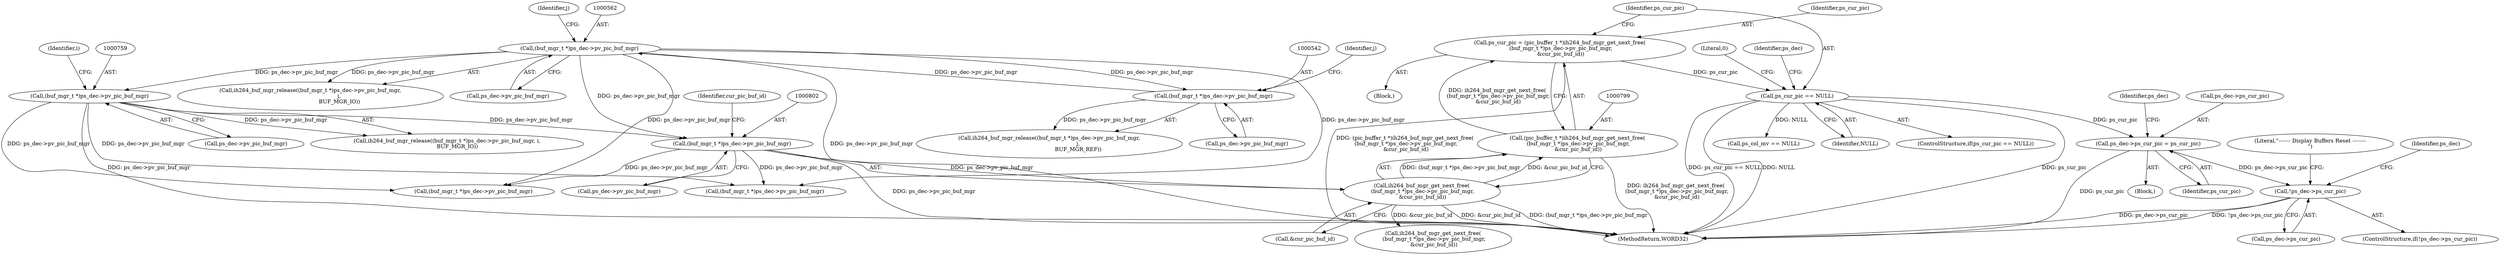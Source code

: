 digraph "0_Android_e629194c62a9a129ce378e08cb1059a8a53f1795_2@pointer" {
"1000854" [label="(Call,ps_dec->ps_cur_pic = ps_cur_pic)"];
"1000809" [label="(Call,ps_cur_pic == NULL)"];
"1000796" [label="(Call,ps_cur_pic = (pic_buffer_t *)ih264_buf_mgr_get_next_free(\n (buf_mgr_t *)ps_dec->pv_pic_buf_mgr,\n &cur_pic_buf_id))"];
"1000798" [label="(Call,(pic_buffer_t *)ih264_buf_mgr_get_next_free(\n (buf_mgr_t *)ps_dec->pv_pic_buf_mgr,\n &cur_pic_buf_id))"];
"1000800" [label="(Call,ih264_buf_mgr_get_next_free(\n (buf_mgr_t *)ps_dec->pv_pic_buf_mgr,\n &cur_pic_buf_id))"];
"1000801" [label="(Call,(buf_mgr_t *)ps_dec->pv_pic_buf_mgr)"];
"1000561" [label="(Call,(buf_mgr_t *)ps_dec->pv_pic_buf_mgr)"];
"1000541" [label="(Call,(buf_mgr_t *)ps_dec->pv_pic_buf_mgr)"];
"1000758" [label="(Call,(buf_mgr_t *)ps_dec->pv_pic_buf_mgr)"];
"1000940" [label="(Call,!ps_dec->ps_cur_pic)"];
"1000560" [label="(Call,ih264_buf_mgr_release((buf_mgr_t *)ps_dec->pv_pic_buf_mgr,\n                                  j,\n                                  BUF_MGR_IO))"];
"1000540" [label="(Call,ih264_buf_mgr_release((buf_mgr_t *)ps_dec->pv_pic_buf_mgr,\n                                  j,\n                                  BUF_MGR_REF))"];
"1000806" [label="(Call,&cur_pic_buf_id)"];
"1000541" [label="(Call,(buf_mgr_t *)ps_dec->pv_pic_buf_mgr)"];
"1000566" [label="(Identifier,j)"];
"1000758" [label="(Call,(buf_mgr_t *)ps_dec->pv_pic_buf_mgr)"];
"1000561" [label="(Call,(buf_mgr_t *)ps_dec->pv_pic_buf_mgr)"];
"1001006" [label="(Call,(buf_mgr_t *)ps_dec->pv_pic_buf_mgr)"];
"1000563" [label="(Call,ps_dec->pv_pic_buf_mgr)"];
"1000822" [label="(Literal,0)"];
"1000796" [label="(Call,ps_cur_pic = (pic_buffer_t *)ih264_buf_mgr_get_next_free(\n (buf_mgr_t *)ps_dec->pv_pic_buf_mgr,\n &cur_pic_buf_id))"];
"1000543" [label="(Call,ps_dec->pv_pic_buf_mgr)"];
"1002052" [label="(MethodReturn,WORD32)"];
"1000959" [label="(Call,(buf_mgr_t *)ps_dec->pv_pic_buf_mgr)"];
"1000861" [label="(Identifier,ps_dec)"];
"1000763" [label="(Identifier,i)"];
"1000803" [label="(Call,ps_dec->pv_pic_buf_mgr)"];
"1000858" [label="(Identifier,ps_cur_pic)"];
"1000947" [label="(Literal,\"------- Display Buffers Reset --------\n\")"];
"1000854" [label="(Call,ps_dec->ps_cur_pic = ps_cur_pic)"];
"1000801" [label="(Call,(buf_mgr_t *)ps_dec->pv_pic_buf_mgr)"];
"1000757" [label="(Call,ih264_buf_mgr_release((buf_mgr_t *)ps_dec->pv_pic_buf_mgr, i,\n            BUF_MGR_IO))"];
"1000939" [label="(ControlStructure,if(!ps_dec->ps_cur_pic))"];
"1000855" [label="(Call,ps_dec->ps_cur_pic)"];
"1000941" [label="(Call,ps_dec->ps_cur_pic)"];
"1000797" [label="(Identifier,ps_cur_pic)"];
"1000760" [label="(Call,ps_dec->pv_pic_buf_mgr)"];
"1000795" [label="(Block,)"];
"1000940" [label="(Call,!ps_dec->ps_cur_pic)"];
"1000843" [label="(Call,ps_col_mv == NULL)"];
"1000815" [label="(Identifier,ps_dec)"];
"1000798" [label="(Call,(pic_buffer_t *)ih264_buf_mgr_get_next_free(\n (buf_mgr_t *)ps_dec->pv_pic_buf_mgr,\n &cur_pic_buf_id))"];
"1000809" [label="(Call,ps_cur_pic == NULL)"];
"1000788" [label="(Block,)"];
"1000800" [label="(Call,ih264_buf_mgr_get_next_free(\n (buf_mgr_t *)ps_dec->pv_pic_buf_mgr,\n &cur_pic_buf_id))"];
"1000807" [label="(Identifier,cur_pic_buf_id)"];
"1001005" [label="(Call,ih264_buf_mgr_get_next_free(\n (buf_mgr_t *)ps_dec->pv_pic_buf_mgr,\n &cur_pic_buf_id))"];
"1001115" [label="(Identifier,ps_dec)"];
"1000546" [label="(Identifier,j)"];
"1000810" [label="(Identifier,ps_cur_pic)"];
"1000811" [label="(Identifier,NULL)"];
"1000808" [label="(ControlStructure,if(ps_cur_pic == NULL))"];
"1000854" -> "1000788"  [label="AST: "];
"1000854" -> "1000858"  [label="CFG: "];
"1000855" -> "1000854"  [label="AST: "];
"1000858" -> "1000854"  [label="AST: "];
"1000861" -> "1000854"  [label="CFG: "];
"1000854" -> "1002052"  [label="DDG: ps_cur_pic"];
"1000809" -> "1000854"  [label="DDG: ps_cur_pic"];
"1000854" -> "1000940"  [label="DDG: ps_dec->ps_cur_pic"];
"1000809" -> "1000808"  [label="AST: "];
"1000809" -> "1000811"  [label="CFG: "];
"1000810" -> "1000809"  [label="AST: "];
"1000811" -> "1000809"  [label="AST: "];
"1000815" -> "1000809"  [label="CFG: "];
"1000822" -> "1000809"  [label="CFG: "];
"1000809" -> "1002052"  [label="DDG: ps_cur_pic"];
"1000809" -> "1002052"  [label="DDG: ps_cur_pic == NULL"];
"1000809" -> "1002052"  [label="DDG: NULL"];
"1000796" -> "1000809"  [label="DDG: ps_cur_pic"];
"1000809" -> "1000843"  [label="DDG: NULL"];
"1000796" -> "1000795"  [label="AST: "];
"1000796" -> "1000798"  [label="CFG: "];
"1000797" -> "1000796"  [label="AST: "];
"1000798" -> "1000796"  [label="AST: "];
"1000810" -> "1000796"  [label="CFG: "];
"1000796" -> "1002052"  [label="DDG: (pic_buffer_t *)ih264_buf_mgr_get_next_free(\n (buf_mgr_t *)ps_dec->pv_pic_buf_mgr,\n &cur_pic_buf_id)"];
"1000798" -> "1000796"  [label="DDG: ih264_buf_mgr_get_next_free(\n (buf_mgr_t *)ps_dec->pv_pic_buf_mgr,\n &cur_pic_buf_id)"];
"1000798" -> "1000800"  [label="CFG: "];
"1000799" -> "1000798"  [label="AST: "];
"1000800" -> "1000798"  [label="AST: "];
"1000798" -> "1002052"  [label="DDG: ih264_buf_mgr_get_next_free(\n (buf_mgr_t *)ps_dec->pv_pic_buf_mgr,\n &cur_pic_buf_id)"];
"1000800" -> "1000798"  [label="DDG: (buf_mgr_t *)ps_dec->pv_pic_buf_mgr"];
"1000800" -> "1000798"  [label="DDG: &cur_pic_buf_id"];
"1000800" -> "1000806"  [label="CFG: "];
"1000801" -> "1000800"  [label="AST: "];
"1000806" -> "1000800"  [label="AST: "];
"1000800" -> "1002052"  [label="DDG: &cur_pic_buf_id"];
"1000800" -> "1002052"  [label="DDG: (buf_mgr_t *)ps_dec->pv_pic_buf_mgr"];
"1000801" -> "1000800"  [label="DDG: ps_dec->pv_pic_buf_mgr"];
"1000800" -> "1001005"  [label="DDG: &cur_pic_buf_id"];
"1000801" -> "1000803"  [label="CFG: "];
"1000802" -> "1000801"  [label="AST: "];
"1000803" -> "1000801"  [label="AST: "];
"1000807" -> "1000801"  [label="CFG: "];
"1000801" -> "1002052"  [label="DDG: ps_dec->pv_pic_buf_mgr"];
"1000561" -> "1000801"  [label="DDG: ps_dec->pv_pic_buf_mgr"];
"1000758" -> "1000801"  [label="DDG: ps_dec->pv_pic_buf_mgr"];
"1000801" -> "1000959"  [label="DDG: ps_dec->pv_pic_buf_mgr"];
"1000801" -> "1001006"  [label="DDG: ps_dec->pv_pic_buf_mgr"];
"1000561" -> "1000560"  [label="AST: "];
"1000561" -> "1000563"  [label="CFG: "];
"1000562" -> "1000561"  [label="AST: "];
"1000563" -> "1000561"  [label="AST: "];
"1000566" -> "1000561"  [label="CFG: "];
"1000561" -> "1002052"  [label="DDG: ps_dec->pv_pic_buf_mgr"];
"1000561" -> "1000541"  [label="DDG: ps_dec->pv_pic_buf_mgr"];
"1000561" -> "1000560"  [label="DDG: ps_dec->pv_pic_buf_mgr"];
"1000541" -> "1000561"  [label="DDG: ps_dec->pv_pic_buf_mgr"];
"1000561" -> "1000758"  [label="DDG: ps_dec->pv_pic_buf_mgr"];
"1000561" -> "1000959"  [label="DDG: ps_dec->pv_pic_buf_mgr"];
"1000561" -> "1001006"  [label="DDG: ps_dec->pv_pic_buf_mgr"];
"1000541" -> "1000540"  [label="AST: "];
"1000541" -> "1000543"  [label="CFG: "];
"1000542" -> "1000541"  [label="AST: "];
"1000543" -> "1000541"  [label="AST: "];
"1000546" -> "1000541"  [label="CFG: "];
"1000541" -> "1000540"  [label="DDG: ps_dec->pv_pic_buf_mgr"];
"1000758" -> "1000757"  [label="AST: "];
"1000758" -> "1000760"  [label="CFG: "];
"1000759" -> "1000758"  [label="AST: "];
"1000760" -> "1000758"  [label="AST: "];
"1000763" -> "1000758"  [label="CFG: "];
"1000758" -> "1002052"  [label="DDG: ps_dec->pv_pic_buf_mgr"];
"1000758" -> "1000757"  [label="DDG: ps_dec->pv_pic_buf_mgr"];
"1000758" -> "1000959"  [label="DDG: ps_dec->pv_pic_buf_mgr"];
"1000758" -> "1001006"  [label="DDG: ps_dec->pv_pic_buf_mgr"];
"1000940" -> "1000939"  [label="AST: "];
"1000940" -> "1000941"  [label="CFG: "];
"1000941" -> "1000940"  [label="AST: "];
"1000947" -> "1000940"  [label="CFG: "];
"1001115" -> "1000940"  [label="CFG: "];
"1000940" -> "1002052"  [label="DDG: ps_dec->ps_cur_pic"];
"1000940" -> "1002052"  [label="DDG: !ps_dec->ps_cur_pic"];
}
